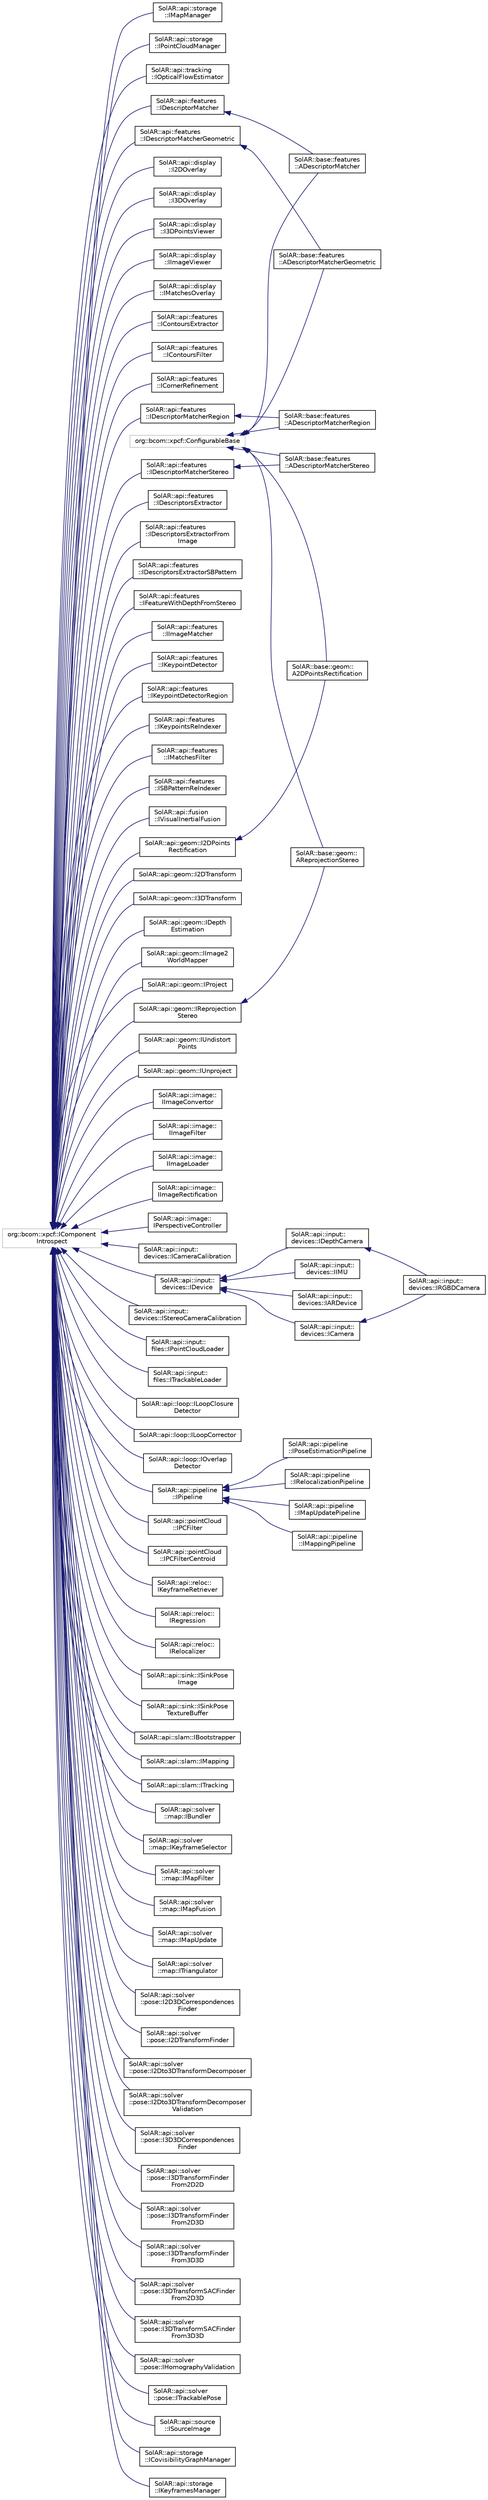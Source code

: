 digraph "Graphical Class Hierarchy"
{
 // LATEX_PDF_SIZE
  edge [fontname="Helvetica",fontsize="10",labelfontname="Helvetica",labelfontsize="10"];
  node [fontname="Helvetica",fontsize="10",shape=record];
  rankdir="LR";
  Node5 [label="org::bcom::xpcf::ConfigurableBase",height=0.2,width=0.4,color="grey75", fillcolor="white", style="filled",tooltip=" "];
  Node5 -> Node0 [dir="back",color="midnightblue",fontsize="10",style="solid",fontname="Helvetica"];
  Node0 [label="SolAR::base::features\l::ADescriptorMatcher",height=0.2,width=0.4,color="black", fillcolor="white", style="filled",URL="$class_sol_a_r_1_1base_1_1features_1_1_a_descriptor_matcher.html",tooltip=" "];
  Node5 -> Node7 [dir="back",color="midnightblue",fontsize="10",style="solid",fontname="Helvetica"];
  Node7 [label="SolAR::base::features\l::ADescriptorMatcherGeometric",height=0.2,width=0.4,color="black", fillcolor="white", style="filled",URL="$class_sol_a_r_1_1base_1_1features_1_1_a_descriptor_matcher_geometric.html",tooltip=" "];
  Node5 -> Node8 [dir="back",color="midnightblue",fontsize="10",style="solid",fontname="Helvetica"];
  Node8 [label="SolAR::base::features\l::ADescriptorMatcherRegion",height=0.2,width=0.4,color="black", fillcolor="white", style="filled",URL="$class_sol_a_r_1_1base_1_1features_1_1_a_descriptor_matcher_region.html",tooltip=" "];
  Node5 -> Node9 [dir="back",color="midnightblue",fontsize="10",style="solid",fontname="Helvetica"];
  Node9 [label="SolAR::base::features\l::ADescriptorMatcherStereo",height=0.2,width=0.4,color="black", fillcolor="white", style="filled",URL="$class_sol_a_r_1_1base_1_1features_1_1_a_descriptor_matcher_stereo.html",tooltip=" "];
  Node5 -> Node10 [dir="back",color="midnightblue",fontsize="10",style="solid",fontname="Helvetica"];
  Node10 [label="SolAR::base::geom::\lA2DPointsRectification",height=0.2,width=0.4,color="black", fillcolor="white", style="filled",URL="$class_sol_a_r_1_1base_1_1geom_1_1_a2_d_points_rectification.html",tooltip=" "];
  Node5 -> Node11 [dir="back",color="midnightblue",fontsize="10",style="solid",fontname="Helvetica"];
  Node11 [label="SolAR::base::geom::\lAReprojectionStereo",height=0.2,width=0.4,color="black", fillcolor="white", style="filled",URL="$class_sol_a_r_1_1base_1_1geom_1_1_a_reprojection_stereo.html",tooltip=" "];
  Node21 [label="org::bcom::xpcf::IComponent\lIntrospect",height=0.2,width=0.4,color="grey75", fillcolor="white", style="filled",tooltip=" "];
  Node21 -> Node22 [dir="back",color="midnightblue",fontsize="10",style="solid",fontname="Helvetica"];
  Node22 [label="SolAR::api::display\l::I2DOverlay",height=0.2,width=0.4,color="black", fillcolor="white", style="filled",URL="$class_sol_a_r_1_1api_1_1display_1_1_i2_d_overlay.html",tooltip="Draws 2D information on top of an image. UUID: 62b8b0b5-9344-40e6-a288-e609eb3ff0f1"];
  Node21 -> Node23 [dir="back",color="midnightblue",fontsize="10",style="solid",fontname="Helvetica"];
  Node23 [label="SolAR::api::display\l::I3DOverlay",height=0.2,width=0.4,color="black", fillcolor="white", style="filled",URL="$class_sol_a_r_1_1api_1_1display_1_1_i3_d_overlay.html",tooltip="Draws 3D content on top of an image. UUID: 81a20f52-6bf9-4949-b914-df2f614bc945"];
  Node21 -> Node24 [dir="back",color="midnightblue",fontsize="10",style="solid",fontname="Helvetica"];
  Node24 [label="SolAR::api::display\l::I3DPointsViewer",height=0.2,width=0.4,color="black", fillcolor="white", style="filled",URL="$class_sol_a_r_1_1api_1_1display_1_1_i3_d_points_viewer.html",tooltip="Displays point clouds in a window. UUID: 575d365a-9a27-11e8-9eb6-529269fb1459"];
  Node21 -> Node25 [dir="back",color="midnightblue",fontsize="10",style="solid",fontname="Helvetica"];
  Node25 [label="SolAR::api::display\l::IImageViewer",height=0.2,width=0.4,color="black", fillcolor="white", style="filled",URL="$class_sol_a_r_1_1api_1_1display_1_1_i_image_viewer.html",tooltip="VDisplays an image in a window. UUID: B05F3DBB-F93D-465C-AEE1-FB58E1480C42"];
  Node21 -> Node26 [dir="back",color="midnightblue",fontsize="10",style="solid",fontname="Helvetica"];
  Node26 [label="SolAR::api::display\l::IMatchesOverlay",height=0.2,width=0.4,color="black", fillcolor="white", style="filled",URL="$class_sol_a_r_1_1api_1_1display_1_1_i_matches_overlay.html",tooltip="Draws matches between two images. UUID: a801354a-3e00-467c-b390-48c76fa8c53a"];
  Node21 -> Node27 [dir="back",color="midnightblue",fontsize="10",style="solid",fontname="Helvetica"];
  Node27 [label="SolAR::api::features\l::IContoursExtractor",height=0.2,width=0.4,color="black", fillcolor="white", style="filled",URL="$class_sol_a_r_1_1api_1_1features_1_1_i_contours_extractor.html",tooltip="Extracts contours from an image. UUID: 42d82ab6-cc62-11e7-abc4-cec278b6b50a"];
  Node21 -> Node28 [dir="back",color="midnightblue",fontsize="10",style="solid",fontname="Helvetica"];
  Node28 [label="SolAR::api::features\l::IContoursFilter",height=0.2,width=0.4,color="black", fillcolor="white", style="filled",URL="$class_sol_a_r_1_1api_1_1features_1_1_i_contours_filter.html",tooltip="Filters a set of contours. UUID: 6b3de3a0-cc72-11e7-abc4-cec278b6b50a"];
  Node21 -> Node29 [dir="back",color="midnightblue",fontsize="10",style="solid",fontname="Helvetica"];
  Node29 [label="SolAR::api::features\l::ICornerRefinement",height=0.2,width=0.4,color="black", fillcolor="white", style="filled",URL="$class_sol_a_r_1_1api_1_1features_1_1_i_corner_refinement.html",tooltip="Refine the corner locations. UUID: 6ed0413a-751e-4c33-b91b-97b3ea949bc2"];
  Node21 -> Node30 [dir="back",color="midnightblue",fontsize="10",style="solid",fontname="Helvetica"];
  Node30 [label="SolAR::api::features\l::IDescriptorMatcher",height=0.2,width=0.4,color="black", fillcolor="white", style="filled",URL="$class_sol_a_r_1_1api_1_1features_1_1_i_descriptor_matcher.html",tooltip="Matches two sets of descriptors together. UUID: dda38a40-c50a-4e7d-8433-0f04c7c98518 Just implement t..."];
  Node30 -> Node0 [dir="back",color="midnightblue",fontsize="10",style="solid",fontname="Helvetica"];
  Node21 -> Node31 [dir="back",color="midnightblue",fontsize="10",style="solid",fontname="Helvetica"];
  Node31 [label="SolAR::api::features\l::IDescriptorMatcherGeometric",height=0.2,width=0.4,color="black", fillcolor="white", style="filled",URL="$class_sol_a_r_1_1api_1_1features_1_1_i_descriptor_matcher_geometric.html",tooltip="Matches two sets of descriptors based on geometric constraints. UUID: 2ed445a6-32f3-44a1-9dc5-3b0cfec..."];
  Node31 -> Node7 [dir="back",color="midnightblue",fontsize="10",style="solid",fontname="Helvetica"];
  Node21 -> Node32 [dir="back",color="midnightblue",fontsize="10",style="solid",fontname="Helvetica"];
  Node32 [label="SolAR::api::features\l::IDescriptorMatcherRegion",height=0.2,width=0.4,color="black", fillcolor="white", style="filled",URL="$class_sol_a_r_1_1api_1_1features_1_1_i_descriptor_matcher_region.html",tooltip="Matches two sets of descriptors based on region constraints. UUID: bdef063d-96de-4425-83c5-fec7b7e448..."];
  Node32 -> Node8 [dir="back",color="midnightblue",fontsize="10",style="solid",fontname="Helvetica"];
  Node21 -> Node33 [dir="back",color="midnightblue",fontsize="10",style="solid",fontname="Helvetica"];
  Node33 [label="SolAR::api::features\l::IDescriptorMatcherStereo",height=0.2,width=0.4,color="black", fillcolor="white", style="filled",URL="$class_sol_a_r_1_1api_1_1features_1_1_i_descriptor_matcher_stereo.html",tooltip="Matches two sets of descriptors from stereo images. UUID: 272f1ef0-c269-4631-b75c-fc7316d10915 Just i..."];
  Node33 -> Node9 [dir="back",color="midnightblue",fontsize="10",style="solid",fontname="Helvetica"];
  Node21 -> Node34 [dir="back",color="midnightblue",fontsize="10",style="solid",fontname="Helvetica"];
  Node34 [label="SolAR::api::features\l::IDescriptorsExtractor",height=0.2,width=0.4,color="black", fillcolor="white", style="filled",URL="$class_sol_a_r_1_1api_1_1features_1_1_i_descriptors_extractor.html",tooltip="Extracts descriptors from a set of keypoints. UUID: c0e49ff1-0696-4fe6-85a8-9b2c1e155d2e"];
  Node21 -> Node35 [dir="back",color="midnightblue",fontsize="10",style="solid",fontname="Helvetica"];
  Node35 [label="SolAR::api::features\l::IDescriptorsExtractorFrom\lImage",height=0.2,width=0.4,color="black", fillcolor="white", style="filled",URL="$class_sol_a_r_1_1api_1_1features_1_1_i_descriptors_extractor_from_image.html",tooltip="Detect keypoints and compute the descriptors from an image. UUID: 1cd4f5f1-6b74-413b-9725-69653aee48e..."];
  Node21 -> Node36 [dir="back",color="midnightblue",fontsize="10",style="solid",fontname="Helvetica"];
  Node36 [label="SolAR::api::features\l::IDescriptorsExtractorSBPattern",height=0.2,width=0.4,color="black", fillcolor="white", style="filled",URL="$class_sol_a_r_1_1api_1_1features_1_1_i_descriptors_extractor_s_b_pattern.html",tooltip="Extracts descriptors from a squared binary pattern or from an image of a squared binary pattern...."];
  Node21 -> Node37 [dir="back",color="midnightblue",fontsize="10",style="solid",fontname="Helvetica"];
  Node37 [label="SolAR::api::features\l::IFeatureWithDepthFromStereo",height=0.2,width=0.4,color="black", fillcolor="white", style="filled",URL="$class_sol_a_r_1_1api_1_1features_1_1_i_feature_with_depth_from_stereo.html",tooltip="Perform feature extraction and keypoint depth estimation from each stereo images. UUID: 10853f36-c0c0..."];
  Node21 -> Node38 [dir="back",color="midnightblue",fontsize="10",style="solid",fontname="Helvetica"];
  Node38 [label="SolAR::api::features\l::IImageMatcher",height=0.2,width=0.4,color="black", fillcolor="white", style="filled",URL="$class_sol_a_r_1_1api_1_1features_1_1_i_image_matcher.html",tooltip="Matches keypoint between two input images. UUID: 157ec340-0682-4e6c-bf69-e4d95fa760d3"];
  Node21 -> Node39 [dir="back",color="midnightblue",fontsize="10",style="solid",fontname="Helvetica"];
  Node39 [label="SolAR::api::features\l::IKeypointDetector",height=0.2,width=0.4,color="black", fillcolor="white", style="filled",URL="$class_sol_a_r_1_1api_1_1features_1_1_i_keypoint_detector.html",tooltip="Detects the keypoints from an image. UUID: 0eadc8b7-1265-434c-a4c6-6da8a028e06e"];
  Node21 -> Node40 [dir="back",color="midnightblue",fontsize="10",style="solid",fontname="Helvetica"];
  Node40 [label="SolAR::api::features\l::IKeypointDetectorRegion",height=0.2,width=0.4,color="black", fillcolor="white", style="filled",URL="$class_sol_a_r_1_1api_1_1features_1_1_i_keypoint_detector_region.html",tooltip="Detects the keypoints from given region of an image. UUID: 64ccce51-b445-4ec5-a0fa-44156e8bc370"];
  Node21 -> Node41 [dir="back",color="midnightblue",fontsize="10",style="solid",fontname="Helvetica"];
  Node41 [label="SolAR::api::features\l::IKeypointsReIndexer",height=0.2,width=0.4,color="black", fillcolor="white", style="filled",URL="$class_sol_a_r_1_1api_1_1features_1_1_i_keypoints_re_indexer.html",tooltip="Reorganizes the keypoints detected from two images that match together in two vector of points where ..."];
  Node21 -> Node42 [dir="back",color="midnightblue",fontsize="10",style="solid",fontname="Helvetica"];
  Node42 [label="SolAR::api::features\l::IMatchesFilter",height=0.2,width=0.4,color="black", fillcolor="white", style="filled",URL="$class_sol_a_r_1_1api_1_1features_1_1_i_matches_filter.html",tooltip="Filters a set of matches. UUID: e0d6cc82-6af2-493d-901a-2384fca0b16f"];
  Node21 -> Node43 [dir="back",color="midnightblue",fontsize="10",style="solid",fontname="Helvetica"];
  Node43 [label="SolAR::api::features\l::ISBPatternReIndexer",height=0.2,width=0.4,color="black", fillcolor="white", style="filled",URL="$class_sol_a_r_1_1api_1_1features_1_1_i_s_b_pattern_re_indexer.html",tooltip="Gives both the 4 corners of a pattern in its reference coordinate system (pixels, cells,..."];
  Node21 -> Node44 [dir="back",color="midnightblue",fontsize="10",style="solid",fontname="Helvetica"];
  Node44 [label="SolAR::api::fusion\l::IVisualInertialFusion",height=0.2,width=0.4,color="black", fillcolor="white", style="filled",URL="$class_sol_a_r_1_1api_1_1fusion_1_1_i_visual_inertial_fusion.html",tooltip="Fuses data captured by inertial sensors with the pose estimated from visual sensors...."];
  Node21 -> Node45 [dir="back",color="midnightblue",fontsize="10",style="solid",fontname="Helvetica"];
  Node45 [label="SolAR::api::geom::I2DPoints\lRectification",height=0.2,width=0.4,color="black", fillcolor="white", style="filled",URL="$class_sol_a_r_1_1api_1_1geom_1_1_i2_d_points_rectification.html",tooltip="Rectify 2D points. UUID: 188e9e9c-6d73-4495-9d9f-3bc5d35c4b43 Just implement the first interface,..."];
  Node45 -> Node10 [dir="back",color="midnightblue",fontsize="10",style="solid",fontname="Helvetica"];
  Node21 -> Node46 [dir="back",color="midnightblue",fontsize="10",style="solid",fontname="Helvetica"];
  Node46 [label="SolAR::api::geom::I2DTransform",height=0.2,width=0.4,color="black", fillcolor="white", style="filled",URL="$class_sol_a_r_1_1api_1_1geom_1_1_i2_d_transform.html",tooltip="Applies a 2D transformation (e.g. an homography) to a set of 2D points. UUID: dbf5a8a1-cbcb-4a95-8dfd..."];
  Node21 -> Node47 [dir="back",color="midnightblue",fontsize="10",style="solid",fontname="Helvetica"];
  Node47 [label="SolAR::api::geom::I3DTransform",height=0.2,width=0.4,color="black", fillcolor="white", style="filled",URL="$class_sol_a_r_1_1api_1_1geom_1_1_i3_d_transform.html",tooltip="Applies a 3D transformation (e.g. an affine transformation) to a set of 3D points...."];
  Node21 -> Node48 [dir="back",color="midnightblue",fontsize="10",style="solid",fontname="Helvetica"];
  Node48 [label="SolAR::api::geom::IDepth\lEstimation",height=0.2,width=0.4,color="black", fillcolor="white", style="filled",URL="$class_sol_a_r_1_1api_1_1geom_1_1_i_depth_estimation.html",tooltip="Depth estimation based on disparity of matched features. UUID: 0d3c4b5d-bbb2-4adc-80b0-b7e8720a704d"];
  Node21 -> Node49 [dir="back",color="midnightblue",fontsize="10",style="solid",fontname="Helvetica"];
  Node49 [label="SolAR::api::geom::IImage2\lWorldMapper",height=0.2,width=0.4,color="black", fillcolor="white", style="filled",URL="$class_sol_a_r_1_1api_1_1geom_1_1_i_image2_world_mapper.html",tooltip="Maps 2D points to a 3D world coordinate system. For example, this method can map the 4 corners of a m..."];
  Node21 -> Node50 [dir="back",color="midnightblue",fontsize="10",style="solid",fontname="Helvetica"];
  Node50 [label="SolAR::api::geom::IProject",height=0.2,width=0.4,color="black", fillcolor="white", style="filled",URL="$class_sol_a_r_1_1api_1_1geom_1_1_i_project.html",tooltip="Projects 3D points on a 2D image plane. UUID: b485f37d-a8ea-49f6-b361-f2b30777d9ba"];
  Node21 -> Node51 [dir="back",color="midnightblue",fontsize="10",style="solid",fontname="Helvetica"];
  Node51 [label="SolAR::api::geom::IReprojection\lStereo",height=0.2,width=0.4,color="black", fillcolor="white", style="filled",URL="$class_sol_a_r_1_1api_1_1geom_1_1_i_reprojection_stereo.html",tooltip="Reproject keypoints with estimating depth to 3D cloud points. UUID: 166a0aad-8c0a-4cdc-9edf-41ff9e514..."];
  Node51 -> Node11 [dir="back",color="midnightblue",fontsize="10",style="solid",fontname="Helvetica"];
  Node21 -> Node52 [dir="back",color="midnightblue",fontsize="10",style="solid",fontname="Helvetica"];
  Node52 [label="SolAR::api::geom::IUndistort\lPoints",height=0.2,width=0.4,color="black", fillcolor="white", style="filled",URL="$class_sol_a_r_1_1api_1_1geom_1_1_i_undistort_points.html",tooltip="Applies an undistorsion to a set of points. UUID: a345a1d2-c3f3-497f-948b-cd1a199e6657"];
  Node21 -> Node53 [dir="back",color="midnightblue",fontsize="10",style="solid",fontname="Helvetica"];
  Node53 [label="SolAR::api::geom::IUnproject",height=0.2,width=0.4,color="black", fillcolor="white", style="filled",URL="$class_sol_a_r_1_1api_1_1geom_1_1_i_unproject.html",tooltip="Recovers 3D points defined in world coordinate system from a set of 2D points defined in the image co..."];
  Node21 -> Node54 [dir="back",color="midnightblue",fontsize="10",style="solid",fontname="Helvetica"];
  Node54 [label="SolAR::api::image::\lIImageConvertor",height=0.2,width=0.4,color="black", fillcolor="white", style="filled",URL="$class_sol_a_r_1_1api_1_1image_1_1_i_image_convertor.html",tooltip="Converts image with a specific layout. UUID: 9c982719-6cb4-4831-aa88-9e01afacbd16"];
  Node21 -> Node55 [dir="back",color="midnightblue",fontsize="10",style="solid",fontname="Helvetica"];
  Node55 [label="SolAR::api::image::\lIImageFilter",height=0.2,width=0.4,color="black", fillcolor="white", style="filled",URL="$class_sol_a_r_1_1api_1_1image_1_1_i_image_filter.html",tooltip="Applies a filter to an image. UUID: f7948ae2-e994-416f-be40-dd404ca03a83"];
  Node21 -> Node56 [dir="back",color="midnightblue",fontsize="10",style="solid",fontname="Helvetica"];
  Node56 [label="SolAR::api::image::\lIImageLoader",height=0.2,width=0.4,color="black", fillcolor="white", style="filled",URL="$class_sol_a_r_1_1api_1_1image_1_1_i_image_loader.html",tooltip="Loads an image. UUID: 6fcdaa8d-6ea9-4c3f-97b0-46cd11b67a9b"];
  Node21 -> Node57 [dir="back",color="midnightblue",fontsize="10",style="solid",fontname="Helvetica"];
  Node57 [label="SolAR::api::image::\lIImageRectification",height=0.2,width=0.4,color="black", fillcolor="white", style="filled",URL="$class_sol_a_r_1_1api_1_1image_1_1_i_image_rectification.html",tooltip="Rectify image. UUID: f3e2cdb3-1818-4316-b536-a35650c59811"];
  Node21 -> Node58 [dir="back",color="midnightblue",fontsize="10",style="solid",fontname="Helvetica"];
  Node58 [label="SolAR::api::image::\lIPerspectiveController",height=0.2,width=0.4,color="black", fillcolor="white", style="filled",URL="$class_sol_a_r_1_1api_1_1image_1_1_i_perspective_controller.html",tooltip="Warps and crops an image given a contour defined with four 2D points. UUID: 4a7d5c34-cd6e-11e7-abc4-c..."];
  Node21 -> Node59 [dir="back",color="midnightblue",fontsize="10",style="solid",fontname="Helvetica"];
  Node59 [label="SolAR::api::input::\ldevices::ICameraCalibration",height=0.2,width=0.4,color="black", fillcolor="white", style="filled",URL="$class_sol_a_r_1_1api_1_1input_1_1devices_1_1_i_camera_calibration.html",tooltip="Calibrates a camera. UUID: 0e83b228-b9ca-413d-9dc2-db45c427428b"];
  Node21 -> Node60 [dir="back",color="midnightblue",fontsize="10",style="solid",fontname="Helvetica"];
  Node60 [label="SolAR::api::input::\ldevices::IDevice",height=0.2,width=0.4,color="black", fillcolor="white", style="filled",URL="$class_sol_a_r_1_1api_1_1input_1_1devices_1_1_i_device.html",tooltip="Manage any kind of device. UUID: d73c7b34-f6af-48f3-b65d-37a047929f4b"];
  Node60 -> Node61 [dir="back",color="midnightblue",fontsize="10",style="solid",fontname="Helvetica"];
  Node61 [label="SolAR::api::input::\ldevices::IARDevice",height=0.2,width=0.4,color="black", fillcolor="white", style="filled",URL="$class_sol_a_r_1_1api_1_1input_1_1devices_1_1_i_a_r_device.html",tooltip="Retrieve synchronized sensor images and poses from an external device (ie. HoloLens)...."];
  Node60 -> Node62 [dir="back",color="midnightblue",fontsize="10",style="solid",fontname="Helvetica"];
  Node62 [label="SolAR::api::input::\ldevices::ICamera",height=0.2,width=0.4,color="black", fillcolor="white", style="filled",URL="$class_sol_a_r_1_1api_1_1input_1_1devices_1_1_i_camera.html",tooltip="Grabs images captured in real-time by a video camera. UUID: 5ddc7df0-8377-437f-9c81-3643f7676a5b"];
  Node62 -> Node63 [dir="back",color="midnightblue",fontsize="10",style="solid",fontname="Helvetica"];
  Node63 [label="SolAR::api::input::\ldevices::IRGBDCamera",height=0.2,width=0.4,color="black", fillcolor="white", style="filled",URL="$class_sol_a_r_1_1api_1_1input_1_1devices_1_1_i_r_g_b_d_camera.html",tooltip="Specify the IRGBDCamera interface class."];
  Node60 -> Node64 [dir="back",color="midnightblue",fontsize="10",style="solid",fontname="Helvetica"];
  Node64 [label="SolAR::api::input::\ldevices::IDepthCamera",height=0.2,width=0.4,color="black", fillcolor="white", style="filled",URL="$class_sol_a_r_1_1api_1_1input_1_1devices_1_1_i_depth_camera.html",tooltip="Specify the IDepthCamera interface class."];
  Node64 -> Node63 [dir="back",color="midnightblue",fontsize="10",style="solid",fontname="Helvetica"];
  Node60 -> Node65 [dir="back",color="midnightblue",fontsize="10",style="solid",fontname="Helvetica"];
  Node65 [label="SolAR::api::input::\ldevices::IIMU",height=0.2,width=0.4,color="black", fillcolor="white", style="filled",URL="$class_sol_a_r_1_1api_1_1input_1_1devices_1_1_i_i_m_u.html",tooltip="Get access to the data of an IMU.  UUID: 9940fa48-10cf-11e8-b642-0ed5f89f718b"];
  Node21 -> Node66 [dir="back",color="midnightblue",fontsize="10",style="solid",fontname="Helvetica"];
  Node66 [label="SolAR::api::input::\ldevices::IStereoCameraCalibration",height=0.2,width=0.4,color="black", fillcolor="white", style="filled",URL="$class_sol_a_r_1_1api_1_1input_1_1devices_1_1_i_stereo_camera_calibration.html",tooltip="Calibrate and rectify a stereo camera. UUID: b4fad0ff-c636-492e-ba12-710927a760c7"];
  Node21 -> Node67 [dir="back",color="midnightblue",fontsize="10",style="solid",fontname="Helvetica"];
  Node67 [label="SolAR::api::input::\lfiles::IPointCloudLoader",height=0.2,width=0.4,color="black", fillcolor="white", style="filled",URL="$class_sol_a_r_1_1api_1_1input_1_1files_1_1_i_point_cloud_loader.html",tooltip="Loads a point cloud from a file. UUID: 1abd8117-87d3-4c6c-8fb6-c2fdb7359ee2"];
  Node21 -> Node68 [dir="back",color="midnightblue",fontsize="10",style="solid",fontname="Helvetica"];
  Node68 [label="SolAR::api::input::\lfiles::ITrackableLoader",height=0.2,width=0.4,color="black", fillcolor="white", style="filled",URL="$class_sol_a_r_1_1api_1_1input_1_1files_1_1_i_trackable_loader.html",tooltip="Loads a general Trackable object. UUID: 8e54d5d0-f7a3-4d62-b012-728e5704b46a"];
  Node21 -> Node69 [dir="back",color="midnightblue",fontsize="10",style="solid",fontname="Helvetica"];
  Node69 [label="SolAR::api::loop::ILoopClosure\lDetector",height=0.2,width=0.4,color="black", fillcolor="white", style="filled",URL="$class_sol_a_r_1_1api_1_1loop_1_1_i_loop_closure_detector.html",tooltip="Detect a loop closure from a given keyframe. UUID: a267c93a-c1c6-11ea-b3de-0242ac130004"];
  Node21 -> Node70 [dir="back",color="midnightblue",fontsize="10",style="solid",fontname="Helvetica"];
  Node70 [label="SolAR::api::loop::ILoopCorrector",height=0.2,width=0.4,color="black", fillcolor="white", style="filled",URL="$class_sol_a_r_1_1api_1_1loop_1_1_i_loop_corrector.html",tooltip="Optimizes a system of 3D points and keyframes from a loop closing detection.  UUID: 8f05eea8-c1c6-11e..."];
  Node21 -> Node71 [dir="back",color="midnightblue",fontsize="10",style="solid",fontname="Helvetica"];
  Node71 [label="SolAR::api::loop::IOverlap\lDetector",height=0.2,width=0.4,color="black", fillcolor="white", style="filled",URL="$class_sol_a_r_1_1api_1_1loop_1_1_i_overlap_detector.html",tooltip="Detects an overlap between different maps. UUID: fe6a40ca-137c-11eb-adc1-0242ac120002"];
  Node21 -> Node72 [dir="back",color="midnightblue",fontsize="10",style="solid",fontname="Helvetica"];
  Node72 [label="SolAR::api::pipeline\l::IPipeline",height=0.2,width=0.4,color="black", fillcolor="white", style="filled",URL="$class_sol_a_r_1_1api_1_1pipeline_1_1_i_pipeline.html",tooltip="Abstract class defining a generic pipeline object. UUID: b636f583-4f1e-41c9-94da-9d0eac82aa02"];
  Node72 -> Node73 [dir="back",color="midnightblue",fontsize="10",style="solid",fontname="Helvetica"];
  Node73 [label="SolAR::api::pipeline\l::IMapUpdatePipeline",height=0.2,width=0.4,color="black", fillcolor="white", style="filled",URL="$class_sol_a_r_1_1api_1_1pipeline_1_1_i_map_update_pipeline.html",tooltip="Defines a map update pipeline. UUID: 49cbd32c-6dfa-4155-b151-7261dd13f552"];
  Node72 -> Node74 [dir="back",color="midnightblue",fontsize="10",style="solid",fontname="Helvetica"];
  Node74 [label="SolAR::api::pipeline\l::IMappingPipeline",height=0.2,width=0.4,color="black", fillcolor="white", style="filled",URL="$class_sol_a_r_1_1api_1_1pipeline_1_1_i_mapping_pipeline.html",tooltip="Defines a mapping pipeline. UUID: 2dc3cd33-5a11-4748-94a3-e7ab40462097"];
  Node72 -> Node75 [dir="back",color="midnightblue",fontsize="10",style="solid",fontname="Helvetica"];
  Node75 [label="SolAR::api::pipeline\l::IPoseEstimationPipeline",height=0.2,width=0.4,color="black", fillcolor="white", style="filled",URL="$class_sol_a_r_1_1api_1_1pipeline_1_1_i_pose_estimation_pipeline.html",tooltip="Defines a pose estimation pipeline. UUID: b5a6225e-6a91-4050-b298-886f4c17d9d2"];
  Node72 -> Node76 [dir="back",color="midnightblue",fontsize="10",style="solid",fontname="Helvetica"];
  Node76 [label="SolAR::api::pipeline\l::IRelocalizationPipeline",height=0.2,width=0.4,color="black", fillcolor="white", style="filled",URL="$class_sol_a_r_1_1api_1_1pipeline_1_1_i_relocalization_pipeline.html",tooltip="Defines a relocalization pipeline. UUID: ef2a631d-93c9-4979-ad1e-5fa16d5d00ef"];
  Node21 -> Node77 [dir="back",color="midnightblue",fontsize="10",style="solid",fontname="Helvetica"];
  Node77 [label="SolAR::api::pointCloud\l::IPCFilter",height=0.2,width=0.4,color="black", fillcolor="white", style="filled",URL="$class_sol_a_r_1_1api_1_1point_cloud_1_1_i_p_c_filter.html",tooltip="Filters a point cloud UUID: 3e068943-5230-4e6c-abd7-959f293f9829"];
  Node21 -> Node78 [dir="back",color="midnightblue",fontsize="10",style="solid",fontname="Helvetica"];
  Node78 [label="SolAR::api::pointCloud\l::IPCFilterCentroid",height=0.2,width=0.4,color="black", fillcolor="white", style="filled",URL="$class_sol_a_r_1_1api_1_1point_cloud_1_1_i_p_c_filter_centroid.html",tooltip="Filters a point cloud according a given 3D point UUID: b293048a-1b04-4598-b2e5-7f485402acc0"];
  Node21 -> Node79 [dir="back",color="midnightblue",fontsize="10",style="solid",fontname="Helvetica"];
  Node79 [label="SolAR::api::reloc::\lIKeyframeRetriever",height=0.2,width=0.4,color="black", fillcolor="white", style="filled",URL="$class_sol_a_r_1_1api_1_1reloc_1_1_i_keyframe_retriever.html",tooltip="Recovers a set of pre-recorded keyframes close to a given frame. UUID: f60980ce-bdbd-11e8-a355-529269..."];
  Node21 -> Node80 [dir="back",color="midnightblue",fontsize="10",style="solid",fontname="Helvetica"];
  Node80 [label="SolAR::api::reloc::\lIRegression",height=0.2,width=0.4,color="black", fillcolor="white", style="filled",URL="$class_sol_a_r_1_1api_1_1reloc_1_1_i_regression.html",tooltip="learn and define a set of 3D world coordinates corresponding to a set of 2D descriptors...."];
  Node21 -> Node81 [dir="back",color="midnightblue",fontsize="10",style="solid",fontname="Helvetica"];
  Node81 [label="SolAR::api::reloc::\lIRelocalizer",height=0.2,width=0.4,color="black", fillcolor="white", style="filled",URL="$class_sol_a_r_1_1api_1_1reloc_1_1_i_relocalizer.html",tooltip="Returns a camera pose giving a frame. UUID: 3531a734-be88-11e8-a355-529269fb1459"];
  Node21 -> Node82 [dir="back",color="midnightblue",fontsize="10",style="solid",fontname="Helvetica"];
  Node82 [label="SolAR::api::sink::ISinkPose\lImage",height=0.2,width=0.4,color="black", fillcolor="white", style="filled",URL="$class_sol_a_r_1_1api_1_1sink_1_1_i_sink_pose_image.html",tooltip="A Sink for a synchronized pose and image useful for AR video see-through pipelines...."];
  Node21 -> Node83 [dir="back",color="midnightblue",fontsize="10",style="solid",fontname="Helvetica"];
  Node83 [label="SolAR::api::sink::ISinkPose\lTextureBuffer",height=0.2,width=0.4,color="black", fillcolor="white", style="filled",URL="$class_sol_a_r_1_1api_1_1sink_1_1_i_sink_pose_texture_buffer.html",tooltip="A Sink for a synchronized pose and texture buffer useful for AR video see-through pipelines...."];
  Node21 -> Node84 [dir="back",color="midnightblue",fontsize="10",style="solid",fontname="Helvetica"];
  Node84 [label="SolAR::api::slam::IBootstrapper",height=0.2,width=0.4,color="black", fillcolor="white", style="filled",URL="$class_sol_a_r_1_1api_1_1slam_1_1_i_bootstrapper.html",tooltip="Initialization SLAM using an image stream of a camera. UUID: b0515c62-cc81-4600-835c-8acdfedf39b5"];
  Node21 -> Node85 [dir="back",color="midnightblue",fontsize="10",style="solid",fontname="Helvetica"];
  Node85 [label="SolAR::api::slam::IMapping",height=0.2,width=0.4,color="black", fillcolor="white", style="filled",URL="$class_sol_a_r_1_1api_1_1slam_1_1_i_mapping.html",tooltip="SLAM mapping. UUID: 33db5a56-9be2-4e5a-8fdc-de25e1633cf6"];
  Node21 -> Node86 [dir="back",color="midnightblue",fontsize="10",style="solid",fontname="Helvetica"];
  Node86 [label="SolAR::api::slam::ITracking",height=0.2,width=0.4,color="black", fillcolor="white", style="filled",URL="$class_sol_a_r_1_1api_1_1slam_1_1_i_tracking.html",tooltip="SLAM tracking task. UUID: c2182b8e-03e9-43a3-a5b9-326e80554cf8"];
  Node21 -> Node87 [dir="back",color="midnightblue",fontsize="10",style="solid",fontname="Helvetica"];
  Node87 [label="SolAR::api::solver\l::map::IBundler",height=0.2,width=0.4,color="black", fillcolor="white", style="filled",URL="$class_sol_a_r_1_1api_1_1solver_1_1map_1_1_i_bundler.html",tooltip="Optimizes a system of 3D points and keyframes. UUID: 35b9bdb7-d23c-4909-984f-ae7f9a292e6c"];
  Node21 -> Node88 [dir="back",color="midnightblue",fontsize="10",style="solid",fontname="Helvetica"];
  Node88 [label="SolAR::api::solver\l::map::IKeyframeSelector",height=0.2,width=0.4,color="black", fillcolor="white", style="filled",URL="$class_sol_a_r_1_1api_1_1solver_1_1map_1_1_i_keyframe_selector.html",tooltip="Determines if a frame is a keyframe candidate. UUID: 4d5f2abe-beb7-11e8-a355-529269fb1459"];
  Node21 -> Node89 [dir="back",color="midnightblue",fontsize="10",style="solid",fontname="Helvetica"];
  Node89 [label="SolAR::api::solver\l::map::IMapFilter",height=0.2,width=0.4,color="black", fillcolor="white", style="filled",URL="$class_sol_a_r_1_1api_1_1solver_1_1map_1_1_i_map_filter.html",tooltip="Filters a map of 3D points. UUID: 68dc9152-5199-11ea-8d77-2e728ce88125"];
  Node21 -> Node90 [dir="back",color="midnightblue",fontsize="10",style="solid",fontname="Helvetica"];
  Node90 [label="SolAR::api::solver\l::map::IMapFusion",height=0.2,width=0.4,color="black", fillcolor="white", style="filled",URL="$class_sol_a_r_1_1api_1_1solver_1_1map_1_1_i_map_fusion.html",tooltip="Allow to merge local map or floating map in the global map. UUID: eb9b9921-b063-42a8-8282-9ed53ee21d9..."];
  Node21 -> Node91 [dir="back",color="midnightblue",fontsize="10",style="solid",fontname="Helvetica"];
  Node91 [label="SolAR::api::solver\l::map::IMapUpdate",height=0.2,width=0.4,color="black", fillcolor="white", style="filled",URL="$class_sol_a_r_1_1api_1_1solver_1_1map_1_1_i_map_update.html",tooltip="Allow to update the global map after merging a local map into the global map. UUID: 943dd9a0-4889-489..."];
  Node21 -> Node92 [dir="back",color="midnightblue",fontsize="10",style="solid",fontname="Helvetica"];
  Node92 [label="SolAR::api::solver\l::map::ITriangulator",height=0.2,width=0.4,color="black", fillcolor="white", style="filled",URL="$class_sol_a_r_1_1api_1_1solver_1_1map_1_1_i_triangulator.html",tooltip="Triangulates a set of 2D-2D undistorted points correspondances with known respective camera poses...."];
  Node21 -> Node93 [dir="back",color="midnightblue",fontsize="10",style="solid",fontname="Helvetica"];
  Node93 [label="SolAR::api::solver\l::pose::I2D3DCorrespondences\lFinder",height=0.2,width=0.4,color="black", fillcolor="white", style="filled",URL="$class_sol_a_r_1_1api_1_1solver_1_1pose_1_1_i2_d3_d_correspondences_finder.html",tooltip="Finds the 2D-3D correspondences giving a frame and its matches with a second frame which has known 2D..."];
  Node21 -> Node94 [dir="back",color="midnightblue",fontsize="10",style="solid",fontname="Helvetica"];
  Node94 [label="SolAR::api::solver\l::pose::I2DTransformFinder",height=0.2,width=0.4,color="black", fillcolor="white", style="filled",URL="$class_sol_a_r_1_1api_1_1solver_1_1pose_1_1_i2_d_transform_finder.html",tooltip="Finds the 2D transform from 2D-2D points correspondences. UUID: 45dd370a-0eab-4a7f-93d0-43453b4c7517"];
  Node21 -> Node95 [dir="back",color="midnightblue",fontsize="10",style="solid",fontname="Helvetica"];
  Node95 [label="SolAR::api::solver\l::pose::I2Dto3DTransformDecomposer",height=0.2,width=0.4,color="black", fillcolor="white", style="filled",URL="$class_sol_a_r_1_1api_1_1solver_1_1pose_1_1_i2_dto3_d_transform_decomposer.html",tooltip="Decomposes 2D transform (ex Fundamental matrix) to 3D transform (ex camera pose). UUID: 0404e8b9-b824..."];
  Node21 -> Node96 [dir="back",color="midnightblue",fontsize="10",style="solid",fontname="Helvetica"];
  Node96 [label="SolAR::api::solver\l::pose::I2Dto3DTransformDecomposer\lValidation",height=0.2,width=0.4,color="black", fillcolor="white", style="filled",URL="$class_sol_a_r_1_1api_1_1solver_1_1pose_1_1_i2_dto3_d_transform_decomposer_validation.html",tooltip="Validates if a transform decomposition is correct. UUID: ee990fc4-ec74-4365-8fa8-b2c94845fde6"];
  Node21 -> Node97 [dir="back",color="midnightblue",fontsize="10",style="solid",fontname="Helvetica"];
  Node97 [label="SolAR::api::solver\l::pose::I3D3DCorrespondences\lFinder",height=0.2,width=0.4,color="black", fillcolor="white", style="filled",URL="$class_sol_a_r_1_1api_1_1solver_1_1pose_1_1_i3_d3_d_correspondences_finder.html",tooltip="Finds the 3D-3D correspondences from feature matches of two keyframes. UUID: 90068876-655a-4d86-adfc-..."];
  Node21 -> Node98 [dir="back",color="midnightblue",fontsize="10",style="solid",fontname="Helvetica"];
  Node98 [label="SolAR::api::solver\l::pose::I3DTransformFinder\lFrom2D2D",height=0.2,width=0.4,color="black", fillcolor="white", style="filled",URL="$class_sol_a_r_1_1api_1_1solver_1_1pose_1_1_i3_d_transform_finder_from2_d2_d.html",tooltip="Finds the 3D transform between two cameras knowing the keypoints that match between them...."];
  Node21 -> Node99 [dir="back",color="midnightblue",fontsize="10",style="solid",fontname="Helvetica"];
  Node99 [label="SolAR::api::solver\l::pose::I3DTransformFinder\lFrom2D3D",height=0.2,width=0.4,color="black", fillcolor="white", style="filled",URL="$class_sol_a_r_1_1api_1_1solver_1_1pose_1_1_i3_d_transform_finder_from2_d3_d.html",tooltip="Finds the 3D transform of 2D-3D points correspondences. UUID: 77281cda-47c2-4bb7-bde6-5b0d02e75dae"];
  Node21 -> Node100 [dir="back",color="midnightblue",fontsize="10",style="solid",fontname="Helvetica"];
  Node100 [label="SolAR::api::solver\l::pose::I3DTransformFinder\lFrom3D3D",height=0.2,width=0.4,color="black", fillcolor="white", style="filled",URL="$class_sol_a_r_1_1api_1_1solver_1_1pose_1_1_i3_d_transform_finder_from3_d3_d.html",tooltip="Finds the 3D transform of a depth sensor from a point cloud captured by this sensor and a point cloud..."];
  Node21 -> Node101 [dir="back",color="midnightblue",fontsize="10",style="solid",fontname="Helvetica"];
  Node101 [label="SolAR::api::solver\l::pose::I3DTransformSACFinder\lFrom2D3D",height=0.2,width=0.4,color="black", fillcolor="white", style="filled",URL="$class_sol_a_r_1_1api_1_1solver_1_1pose_1_1_i3_d_transform_s_a_c_finder_from2_d3_d.html",tooltip="Finds the 3D transform of 2D-3D points correspondences with a SAmple Consensus. UUID: 8dd889c5-e8e6-4..."];
  Node21 -> Node102 [dir="back",color="midnightblue",fontsize="10",style="solid",fontname="Helvetica"];
  Node102 [label="SolAR::api::solver\l::pose::I3DTransformSACFinder\lFrom3D3D",height=0.2,width=0.4,color="black", fillcolor="white", style="filled",URL="$class_sol_a_r_1_1api_1_1solver_1_1pose_1_1_i3_d_transform_s_a_c_finder_from3_d3_d.html",tooltip="Finds the 3D transform of 3D-3D points correspondences with a SAmple Consensus. UUID: 940bddba-da70-4..."];
  Node21 -> Node103 [dir="back",color="midnightblue",fontsize="10",style="solid",fontname="Helvetica"];
  Node103 [label="SolAR::api::solver\l::pose::IHomographyValidation",height=0.2,width=0.4,color="black", fillcolor="white", style="filled",URL="$class_sol_a_r_1_1api_1_1solver_1_1pose_1_1_i_homography_validation.html",tooltip="Tests if a homography is valid. UUID: e95e8f70-dd32-11e7-9296-cec278b6b50a"];
  Node21 -> Node104 [dir="back",color="midnightblue",fontsize="10",style="solid",fontname="Helvetica"];
  Node104 [label="SolAR::api::solver\l::pose::ITrackablePose",height=0.2,width=0.4,color="black", fillcolor="white", style="filled",URL="$class_sol_a_r_1_1api_1_1solver_1_1pose_1_1_i_trackable_pose.html",tooltip="Estimate camera pose based on a given trackable. UUID: d5247968-b74e-4afb-9abd-546021441ad4"];
  Node21 -> Node105 [dir="back",color="midnightblue",fontsize="10",style="solid",fontname="Helvetica"];
  Node105 [label="SolAR::api::source\l::ISourceImage",height=0.2,width=0.4,color="black", fillcolor="white", style="filled",URL="$class_sol_a_r_1_1api_1_1source_1_1_i_source_image.html",tooltip="A Source for an image, useful for AR video see-through pipelines. UUID: 06e2fc5d-39da-4486-b2a6-1d8bd..."];
  Node21 -> Node106 [dir="back",color="midnightblue",fontsize="10",style="solid",fontname="Helvetica"];
  Node106 [label="SolAR::api::storage\l::ICovisibilityGraphManager",height=0.2,width=0.4,color="black", fillcolor="white", style="filled",URL="$class_sol_a_r_1_1api_1_1storage_1_1_i_covisibility_graph_manager.html",tooltip="Allows to store the covisibility graph between keyframes. UUID: 15455f5a-0e99-49e5-a3fb-39de3eeb5b9b"];
  Node21 -> Node107 [dir="back",color="midnightblue",fontsize="10",style="solid",fontname="Helvetica"];
  Node107 [label="SolAR::api::storage\l::IKeyframesManager",height=0.2,width=0.4,color="black", fillcolor="white", style="filled",URL="$class_sol_a_r_1_1api_1_1storage_1_1_i_keyframes_manager.html",tooltip="Allows to store a set of keyframes. UUID: 2c147595-6c74-4f69-b63d-91e162c311ed"];
  Node21 -> Node108 [dir="back",color="midnightblue",fontsize="10",style="solid",fontname="Helvetica"];
  Node108 [label="SolAR::api::storage\l::IMapManager",height=0.2,width=0.4,color="black", fillcolor="white", style="filled",URL="$class_sol_a_r_1_1api_1_1storage_1_1_i_map_manager.html",tooltip="Allow to manage all components of a map. UUID: 90075c1b-915b-469d-b92d-41c5d575bf15"];
  Node21 -> Node109 [dir="back",color="midnightblue",fontsize="10",style="solid",fontname="Helvetica"];
  Node109 [label="SolAR::api::storage\l::IPointCloudManager",height=0.2,width=0.4,color="black", fillcolor="white", style="filled",URL="$class_sol_a_r_1_1api_1_1storage_1_1_i_point_cloud_manager.html",tooltip="Allows to store a point cloud. UUID: 264d4406-b726-4ce9-a430-35d8b5e70331"];
  Node21 -> Node110 [dir="back",color="midnightblue",fontsize="10",style="solid",fontname="Helvetica"];
  Node110 [label="SolAR::api::tracking\l::IOpticalFlowEstimator",height=0.2,width=0.4,color="black", fillcolor="white", style="filled",URL="$class_sol_a_r_1_1api_1_1tracking_1_1_i_optical_flow_estimator.html",tooltip="Estimates the optical flow between two images. UUID: 3c74cd7f-950c-43ee-8886-9f4ddf763c27"];
}
